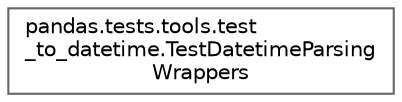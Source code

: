 digraph "Graphical Class Hierarchy"
{
 // LATEX_PDF_SIZE
  bgcolor="transparent";
  edge [fontname=Helvetica,fontsize=10,labelfontname=Helvetica,labelfontsize=10];
  node [fontname=Helvetica,fontsize=10,shape=box,height=0.2,width=0.4];
  rankdir="LR";
  Node0 [id="Node000000",label="pandas.tests.tools.test\l_to_datetime.TestDatetimeParsing\lWrappers",height=0.2,width=0.4,color="grey40", fillcolor="white", style="filled",URL="$db/d90/classpandas_1_1tests_1_1tools_1_1test__to__datetime_1_1TestDatetimeParsingWrappers.html",tooltip=" "];
}
